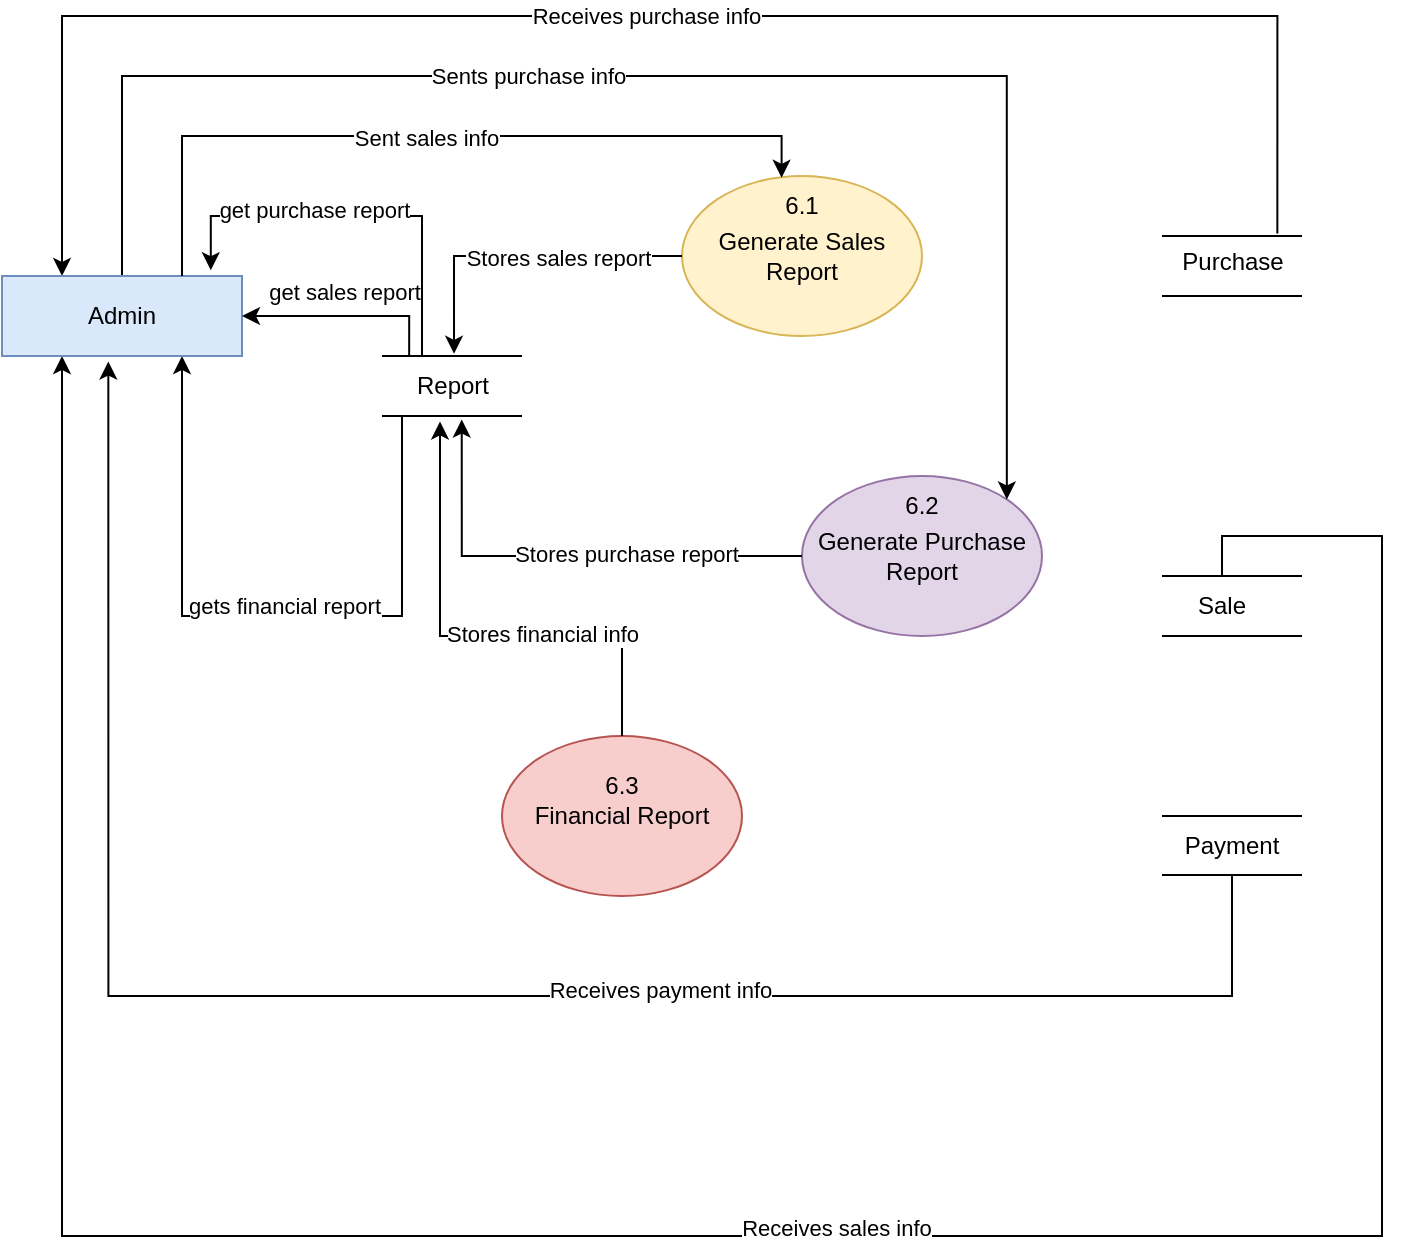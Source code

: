 <mxfile version="25.0.3">
  <diagram name="Page-1" id="hlZRAXE2G3BvNsW3ljy5">
    <mxGraphModel dx="1042" dy="565" grid="1" gridSize="10" guides="1" tooltips="1" connect="1" arrows="1" fold="1" page="1" pageScale="1" pageWidth="827" pageHeight="1169" math="0" shadow="0">
      <root>
        <mxCell id="0" />
        <mxCell id="1" parent="0" />
        <mxCell id="K-M10pQ7JDTs8JRQ7MjD-1" value="Generate Sales Report" style="ellipse;whiteSpace=wrap;html=1;fillColor=#fff2cc;strokeColor=#d6b656;" parent="1" vertex="1">
          <mxGeometry x="370" y="170" width="120" height="80" as="geometry" />
        </mxCell>
        <mxCell id="K-M10pQ7JDTs8JRQ7MjD-2" value="Generate Purchase Report" style="ellipse;whiteSpace=wrap;html=1;fillColor=#e1d5e7;strokeColor=#9673a6;" parent="1" vertex="1">
          <mxGeometry x="430" y="320" width="120" height="80" as="geometry" />
        </mxCell>
        <mxCell id="K-M10pQ7JDTs8JRQ7MjD-3" value="Financial Report" style="ellipse;whiteSpace=wrap;html=1;fillColor=#f8cecc;strokeColor=#b85450;" parent="1" vertex="1">
          <mxGeometry x="280" y="450" width="120" height="80" as="geometry" />
        </mxCell>
        <mxCell id="K-M10pQ7JDTs8JRQ7MjD-10" value="" style="endArrow=none;html=1;rounded=0;" parent="1" edge="1">
          <mxGeometry width="50" height="50" relative="1" as="geometry">
            <mxPoint x="610" y="200" as="sourcePoint" />
            <mxPoint x="680" y="200" as="targetPoint" />
          </mxGeometry>
        </mxCell>
        <mxCell id="K-M10pQ7JDTs8JRQ7MjD-11" value="" style="endArrow=none;html=1;rounded=0;" parent="1" edge="1">
          <mxGeometry width="50" height="50" relative="1" as="geometry">
            <mxPoint x="220" y="260" as="sourcePoint" />
            <mxPoint x="290" y="260" as="targetPoint" />
          </mxGeometry>
        </mxCell>
        <mxCell id="K-M10pQ7JDTs8JRQ7MjD-12" value="" style="endArrow=none;html=1;rounded=0;" parent="1" edge="1">
          <mxGeometry width="50" height="50" relative="1" as="geometry">
            <mxPoint x="220" y="290" as="sourcePoint" />
            <mxPoint x="290" y="290" as="targetPoint" />
          </mxGeometry>
        </mxCell>
        <mxCell id="K-M10pQ7JDTs8JRQ7MjD-13" value="" style="endArrow=none;html=1;rounded=0;" parent="1" edge="1">
          <mxGeometry width="50" height="50" relative="1" as="geometry">
            <mxPoint x="610" y="230" as="sourcePoint" />
            <mxPoint x="680" y="230" as="targetPoint" />
          </mxGeometry>
        </mxCell>
        <mxCell id="K-M10pQ7JDTs8JRQ7MjD-15" value="" style="endArrow=none;html=1;rounded=0;" parent="1" edge="1">
          <mxGeometry width="50" height="50" relative="1" as="geometry">
            <mxPoint x="610" y="370" as="sourcePoint" />
            <mxPoint x="680" y="370" as="targetPoint" />
          </mxGeometry>
        </mxCell>
        <mxCell id="K-M10pQ7JDTs8JRQ7MjD-16" value="" style="endArrow=none;html=1;rounded=0;" parent="1" edge="1">
          <mxGeometry width="50" height="50" relative="1" as="geometry">
            <mxPoint x="610" y="490" as="sourcePoint" />
            <mxPoint x="680" y="490" as="targetPoint" />
          </mxGeometry>
        </mxCell>
        <mxCell id="K-M10pQ7JDTs8JRQ7MjD-17" value="" style="endArrow=none;html=1;rounded=0;" parent="1" edge="1">
          <mxGeometry width="50" height="50" relative="1" as="geometry">
            <mxPoint x="610" y="519.5" as="sourcePoint" />
            <mxPoint x="680" y="519.5" as="targetPoint" />
          </mxGeometry>
        </mxCell>
        <mxCell id="K-M10pQ7JDTs8JRQ7MjD-18" value="" style="endArrow=none;html=1;rounded=0;" parent="1" edge="1">
          <mxGeometry width="50" height="50" relative="1" as="geometry">
            <mxPoint x="610" y="400" as="sourcePoint" />
            <mxPoint x="680" y="400" as="targetPoint" />
          </mxGeometry>
        </mxCell>
        <mxCell id="K-M10pQ7JDTs8JRQ7MjD-54" style="edgeStyle=orthogonalEdgeStyle;rounded=0;orthogonalLoop=1;jettySize=auto;html=1;entryX=0.75;entryY=1;entryDx=0;entryDy=0;" parent="1" source="K-M10pQ7JDTs8JRQ7MjD-20" target="K-M10pQ7JDTs8JRQ7MjD-32" edge="1">
          <mxGeometry relative="1" as="geometry">
            <Array as="points">
              <mxPoint x="230" y="390" />
              <mxPoint x="120" y="390" />
            </Array>
          </mxGeometry>
        </mxCell>
        <mxCell id="K-M10pQ7JDTs8JRQ7MjD-55" value="gets financial report" style="edgeLabel;html=1;align=center;verticalAlign=middle;resizable=0;points=[];" parent="K-M10pQ7JDTs8JRQ7MjD-54" vertex="1" connectable="0">
          <mxGeometry x="-0.003" y="-4" relative="1" as="geometry">
            <mxPoint x="10" y="-1" as="offset" />
          </mxGeometry>
        </mxCell>
        <mxCell id="K-M10pQ7JDTs8JRQ7MjD-20" value="Report" style="text;html=1;align=center;verticalAlign=middle;resizable=0;points=[];autosize=1;strokeColor=none;fillColor=none;" parent="1" vertex="1">
          <mxGeometry x="225" y="260" width="60" height="30" as="geometry" />
        </mxCell>
        <mxCell id="K-M10pQ7JDTs8JRQ7MjD-35" style="edgeStyle=orthogonalEdgeStyle;rounded=0;orthogonalLoop=1;jettySize=auto;html=1;exitX=0.824;exitY=0.025;exitDx=0;exitDy=0;exitPerimeter=0;" parent="1" source="K-M10pQ7JDTs8JRQ7MjD-21" edge="1">
          <mxGeometry relative="1" as="geometry">
            <mxPoint x="60" y="220" as="targetPoint" />
            <mxPoint x="615" y="90" as="sourcePoint" />
            <Array as="points">
              <mxPoint x="668" y="90" />
              <mxPoint x="60" y="90" />
              <mxPoint x="60" y="220" />
            </Array>
          </mxGeometry>
        </mxCell>
        <mxCell id="K-M10pQ7JDTs8JRQ7MjD-36" value="Receives purchase info" style="edgeLabel;html=1;align=center;verticalAlign=middle;resizable=0;points=[];" parent="K-M10pQ7JDTs8JRQ7MjD-35" vertex="1" connectable="0">
          <mxGeometry x="0.004" relative="1" as="geometry">
            <mxPoint as="offset" />
          </mxGeometry>
        </mxCell>
        <mxCell id="K-M10pQ7JDTs8JRQ7MjD-21" value="Purchase" style="text;html=1;align=center;verticalAlign=middle;resizable=0;points=[];autosize=1;strokeColor=none;fillColor=none;" parent="1" vertex="1">
          <mxGeometry x="610" y="198" width="70" height="30" as="geometry" />
        </mxCell>
        <mxCell id="K-M10pQ7JDTs8JRQ7MjD-38" style="edgeStyle=orthogonalEdgeStyle;rounded=0;orthogonalLoop=1;jettySize=auto;html=1;exitX=0.5;exitY=0;exitDx=0;exitDy=0;" parent="1" source="K-M10pQ7JDTs8JRQ7MjD-23" edge="1">
          <mxGeometry relative="1" as="geometry">
            <mxPoint x="60" y="260" as="targetPoint" />
            <mxPoint x="620" y="375" as="sourcePoint" />
            <Array as="points">
              <mxPoint x="640" y="350" />
              <mxPoint x="720" y="350" />
              <mxPoint x="720" y="700" />
              <mxPoint x="60" y="700" />
            </Array>
          </mxGeometry>
        </mxCell>
        <mxCell id="K-M10pQ7JDTs8JRQ7MjD-41" value="Receives sales info" style="edgeLabel;html=1;align=center;verticalAlign=middle;resizable=0;points=[];" parent="K-M10pQ7JDTs8JRQ7MjD-38" vertex="1" connectable="0">
          <mxGeometry x="-0.067" y="-4" relative="1" as="geometry">
            <mxPoint as="offset" />
          </mxGeometry>
        </mxCell>
        <mxCell id="K-M10pQ7JDTs8JRQ7MjD-23" value="Sale" style="text;html=1;align=center;verticalAlign=middle;whiteSpace=wrap;rounded=0;" parent="1" vertex="1">
          <mxGeometry x="610" y="370" width="60" height="30" as="geometry" />
        </mxCell>
        <mxCell id="K-M10pQ7JDTs8JRQ7MjD-28" value="Payment" style="text;html=1;align=center;verticalAlign=middle;whiteSpace=wrap;rounded=0;" parent="1" vertex="1">
          <mxGeometry x="615" y="490" width="60" height="30" as="geometry" />
        </mxCell>
        <mxCell id="K-M10pQ7JDTs8JRQ7MjD-30" style="edgeStyle=orthogonalEdgeStyle;rounded=0;orthogonalLoop=1;jettySize=auto;html=1;exitX=0.5;exitY=1;exitDx=0;exitDy=0;entryX=0.443;entryY=1.069;entryDx=0;entryDy=0;entryPerimeter=0;" parent="1" source="K-M10pQ7JDTs8JRQ7MjD-28" target="K-M10pQ7JDTs8JRQ7MjD-32" edge="1">
          <mxGeometry relative="1" as="geometry">
            <mxPoint x="610" y="560" as="sourcePoint" />
            <mxPoint x="135" y="260" as="targetPoint" />
            <Array as="points">
              <mxPoint x="645" y="580" />
              <mxPoint x="83" y="580" />
            </Array>
          </mxGeometry>
        </mxCell>
        <mxCell id="K-M10pQ7JDTs8JRQ7MjD-31" value="Receives payment info" style="edgeLabel;html=1;align=center;verticalAlign=middle;resizable=0;points=[];" parent="K-M10pQ7JDTs8JRQ7MjD-30" vertex="1" connectable="0">
          <mxGeometry x="-0.262" y="-3" relative="1" as="geometry">
            <mxPoint as="offset" />
          </mxGeometry>
        </mxCell>
        <mxCell id="K-M10pQ7JDTs8JRQ7MjD-52" style="edgeStyle=orthogonalEdgeStyle;rounded=0;orthogonalLoop=1;jettySize=auto;html=1;entryX=1;entryY=0;entryDx=0;entryDy=0;" parent="1" source="K-M10pQ7JDTs8JRQ7MjD-32" target="K-M10pQ7JDTs8JRQ7MjD-2" edge="1">
          <mxGeometry relative="1" as="geometry">
            <Array as="points">
              <mxPoint x="90" y="120" />
              <mxPoint x="532" y="120" />
            </Array>
          </mxGeometry>
        </mxCell>
        <mxCell id="K-M10pQ7JDTs8JRQ7MjD-53" value="Sents purchase info" style="edgeLabel;html=1;align=center;verticalAlign=middle;resizable=0;points=[];" parent="K-M10pQ7JDTs8JRQ7MjD-52" vertex="1" connectable="0">
          <mxGeometry x="-0.197" relative="1" as="geometry">
            <mxPoint as="offset" />
          </mxGeometry>
        </mxCell>
        <mxCell id="K-M10pQ7JDTs8JRQ7MjD-32" value="Admin" style="rounded=0;whiteSpace=wrap;html=1;fillColor=#dae8fc;strokeColor=#6c8ebf;" parent="1" vertex="1">
          <mxGeometry x="30" y="220" width="120" height="40" as="geometry" />
        </mxCell>
        <mxCell id="K-M10pQ7JDTs8JRQ7MjD-42" style="edgeStyle=orthogonalEdgeStyle;rounded=0;orthogonalLoop=1;jettySize=auto;html=1;entryX=0.416;entryY=1.089;entryDx=0;entryDy=0;entryPerimeter=0;" parent="1" source="K-M10pQ7JDTs8JRQ7MjD-3" target="K-M10pQ7JDTs8JRQ7MjD-20" edge="1">
          <mxGeometry relative="1" as="geometry">
            <Array as="points">
              <mxPoint x="340" y="400" />
              <mxPoint x="249" y="400" />
            </Array>
          </mxGeometry>
        </mxCell>
        <mxCell id="K-M10pQ7JDTs8JRQ7MjD-43" value="Stores financial info" style="edgeLabel;html=1;align=center;verticalAlign=middle;resizable=0;points=[];rotation=0;" parent="K-M10pQ7JDTs8JRQ7MjD-42" vertex="1" connectable="0">
          <mxGeometry x="0.237" y="-3" relative="1" as="geometry">
            <mxPoint x="48" y="12" as="offset" />
          </mxGeometry>
        </mxCell>
        <mxCell id="K-M10pQ7JDTs8JRQ7MjD-44" style="edgeStyle=orthogonalEdgeStyle;rounded=0;orthogonalLoop=1;jettySize=auto;html=1;exitX=0;exitY=0.5;exitDx=0;exitDy=0;entryX=0.581;entryY=1.059;entryDx=0;entryDy=0;entryPerimeter=0;" parent="1" source="K-M10pQ7JDTs8JRQ7MjD-2" target="K-M10pQ7JDTs8JRQ7MjD-20" edge="1">
          <mxGeometry relative="1" as="geometry" />
        </mxCell>
        <mxCell id="K-M10pQ7JDTs8JRQ7MjD-45" value="Stores purchase report" style="edgeLabel;html=1;align=center;verticalAlign=middle;resizable=0;points=[];" parent="K-M10pQ7JDTs8JRQ7MjD-44" vertex="1" connectable="0">
          <mxGeometry x="-0.256" y="-1" relative="1" as="geometry">
            <mxPoint as="offset" />
          </mxGeometry>
        </mxCell>
        <mxCell id="K-M10pQ7JDTs8JRQ7MjD-46" style="edgeStyle=orthogonalEdgeStyle;rounded=0;orthogonalLoop=1;jettySize=auto;html=1;entryX=0.517;entryY=-0.037;entryDx=0;entryDy=0;entryPerimeter=0;" parent="1" source="K-M10pQ7JDTs8JRQ7MjD-1" target="K-M10pQ7JDTs8JRQ7MjD-20" edge="1">
          <mxGeometry relative="1" as="geometry" />
        </mxCell>
        <mxCell id="K-M10pQ7JDTs8JRQ7MjD-47" value="Stores sales report" style="edgeLabel;html=1;align=center;verticalAlign=middle;resizable=0;points=[];" parent="K-M10pQ7JDTs8JRQ7MjD-46" vertex="1" connectable="0">
          <mxGeometry x="-0.231" y="1" relative="1" as="geometry">
            <mxPoint as="offset" />
          </mxGeometry>
        </mxCell>
        <mxCell id="K-M10pQ7JDTs8JRQ7MjD-48" style="edgeStyle=orthogonalEdgeStyle;rounded=0;orthogonalLoop=1;jettySize=auto;html=1;entryX=0.415;entryY=0.011;entryDx=0;entryDy=0;entryPerimeter=0;exitX=0.75;exitY=0;exitDx=0;exitDy=0;" parent="1" source="K-M10pQ7JDTs8JRQ7MjD-32" target="K-M10pQ7JDTs8JRQ7MjD-1" edge="1">
          <mxGeometry relative="1" as="geometry" />
        </mxCell>
        <mxCell id="K-M10pQ7JDTs8JRQ7MjD-49" value="Sent sales info" style="edgeLabel;html=1;align=center;verticalAlign=middle;resizable=0;points=[];" parent="K-M10pQ7JDTs8JRQ7MjD-48" vertex="1" connectable="0">
          <mxGeometry x="-0.018" y="-1" relative="1" as="geometry">
            <mxPoint as="offset" />
          </mxGeometry>
        </mxCell>
        <mxCell id="K-M10pQ7JDTs8JRQ7MjD-56" style="edgeStyle=orthogonalEdgeStyle;rounded=0;orthogonalLoop=1;jettySize=auto;html=1;entryX=0.87;entryY=-0.072;entryDx=0;entryDy=0;entryPerimeter=0;" parent="1" source="K-M10pQ7JDTs8JRQ7MjD-20" target="K-M10pQ7JDTs8JRQ7MjD-32" edge="1">
          <mxGeometry relative="1" as="geometry">
            <Array as="points">
              <mxPoint x="240" y="190" />
              <mxPoint x="134" y="190" />
            </Array>
          </mxGeometry>
        </mxCell>
        <mxCell id="K-M10pQ7JDTs8JRQ7MjD-57" value="get purchase report" style="edgeLabel;html=1;align=center;verticalAlign=middle;resizable=0;points=[];" parent="K-M10pQ7JDTs8JRQ7MjD-56" vertex="1" connectable="0">
          <mxGeometry x="0.224" y="-3" relative="1" as="geometry">
            <mxPoint as="offset" />
          </mxGeometry>
        </mxCell>
        <mxCell id="K-M10pQ7JDTs8JRQ7MjD-62" style="edgeStyle=orthogonalEdgeStyle;rounded=0;orthogonalLoop=1;jettySize=auto;html=1;entryX=0.143;entryY=0;entryDx=0;entryDy=0;entryPerimeter=0;startArrow=classic;startFill=1;endArrow=none;endFill=0;" parent="1" source="K-M10pQ7JDTs8JRQ7MjD-32" target="K-M10pQ7JDTs8JRQ7MjD-20" edge="1">
          <mxGeometry relative="1" as="geometry" />
        </mxCell>
        <mxCell id="K-M10pQ7JDTs8JRQ7MjD-63" value="get sales report" style="edgeLabel;html=1;align=center;verticalAlign=middle;resizable=0;points=[];" parent="K-M10pQ7JDTs8JRQ7MjD-62" vertex="1" connectable="0">
          <mxGeometry x="-0.211" y="-1" relative="1" as="geometry">
            <mxPoint x="10" y="-13" as="offset" />
          </mxGeometry>
        </mxCell>
        <mxCell id="K-M10pQ7JDTs8JRQ7MjD-66" value="6.1" style="text;html=1;align=center;verticalAlign=middle;whiteSpace=wrap;rounded=0;" parent="1" vertex="1">
          <mxGeometry x="400" y="170" width="60" height="30" as="geometry" />
        </mxCell>
        <mxCell id="K-M10pQ7JDTs8JRQ7MjD-67" value="6.2" style="text;html=1;align=center;verticalAlign=middle;whiteSpace=wrap;rounded=0;" parent="1" vertex="1">
          <mxGeometry x="460" y="320" width="60" height="30" as="geometry" />
        </mxCell>
        <mxCell id="K-M10pQ7JDTs8JRQ7MjD-68" value="6.3" style="text;html=1;align=center;verticalAlign=middle;whiteSpace=wrap;rounded=0;" parent="1" vertex="1">
          <mxGeometry x="310" y="460" width="60" height="30" as="geometry" />
        </mxCell>
      </root>
    </mxGraphModel>
  </diagram>
</mxfile>
